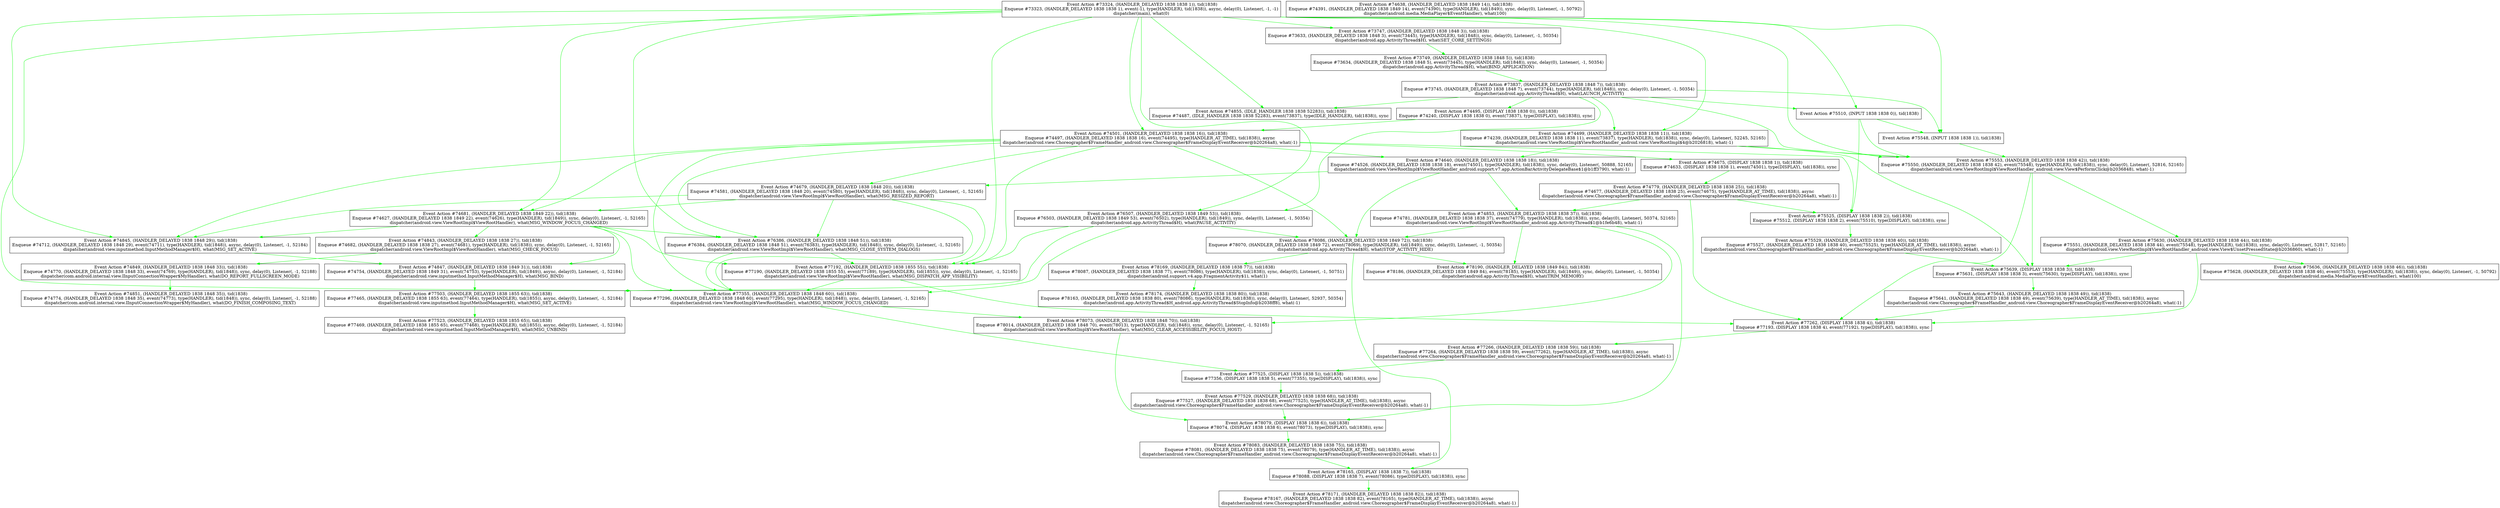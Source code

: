 digraph G {

s73324 [shape=polygon,sides=4,label=" Event Action #73324, (HANDLER_DELAYED 1838 1838 1)), tid(1838)\nEnqueue #73323, (HANDLER_DELAYED 1838 1838 1), event(-1), type(HANDLER), tid(1838)), async, delay(0), Listener(, -1, -1)\ndispatcher(main), what(0)"];
s73747 [shape=polygon,sides=4,label=" Event Action #73747, (HANDLER_DELAYED 1838 1848 3)), tid(1838)\nEnqueue #73633, (HANDLER_DELAYED 1838 1848 3), event(73445), type(HANDLER), tid(1848)), sync, delay(0), Listener(, -1, 50354)\ndispatcher(android.app.ActivityThread$H), what(SET_CORE_SETTINGS)"];
s73749 [shape=polygon,sides=4,label=" Event Action #73749, (HANDLER_DELAYED 1838 1848 5)), tid(1838)\nEnqueue #73634, (HANDLER_DELAYED 1838 1848 5), event(73445), type(HANDLER), tid(1848)), sync, delay(0), Listener(, -1, 50354)\ndispatcher(android.app.ActivityThread$H), what(BIND_APPLICATION)"];
s73837 [shape=polygon,sides=4,label=" Event Action #73837, (HANDLER_DELAYED 1838 1848 7)), tid(1838)\nEnqueue #73745, (HANDLER_DELAYED 1838 1848 7), event(73744), type(HANDLER), tid(1848)), sync, delay(0), Listener(, -1, 50354)\ndispatcher(android.app.ActivityThread$H), what(LAUNCH_ACTIVITY)"];
s74495 [shape=polygon,sides=4,label=" Event Action #74495, (DISPLAY 1838 1838 0)), tid(1838)\nEnqueue #74240, (DISPLAY 1838 1838 0), event(73837), type(DISPLAY), tid(1838)), sync"];
s74499 [shape=polygon,sides=4,label=" Event Action #74499, (HANDLER_DELAYED 1838 1838 11)), tid(1838)\nEnqueue #74239, (HANDLER_DELAYED 1838 1838 11), event(73837), type(HANDLER), tid(1838)), sync, delay(0), Listener(, 52245, 52165)\ndispatcher(android.view.ViewRootImpl$ViewRootHandler_android.view.ViewRootImpl$4@b2026818), what(-1)"];
s74501 [shape=polygon,sides=4,label=" Event Action #74501, (HANDLER_DELAYED 1838 1838 16)), tid(1838)\nEnqueue #74497, (HANDLER_DELAYED 1838 1838 16), event(74495), type(HANDLER_AT_TIME), tid(1838)), async\ndispatcher(android.view.Choreographer$FrameHandler_android.view.Choreographer$FrameDisplayEventReceiver@b20264a8), what(-1)"];
s74638 [shape=polygon,sides=4,label=" Event Action #74638, (HANDLER_DELAYED 1838 1849 14)), tid(1838)\nEnqueue #74391, (HANDLER_DELAYED 1838 1849 14), event(74390), type(HANDLER), tid(1849)), sync, delay(0), Listener(, -1, 50792)\ndispatcher(android.media.MediaPlayer$EventHandler), what(100)"];
s74640 [shape=polygon,sides=4,label=" Event Action #74640, (HANDLER_DELAYED 1838 1838 18)), tid(1838)\nEnqueue #74526, (HANDLER_DELAYED 1838 1838 18), event(74501), type(HANDLER), tid(1838)), sync, delay(0), Listener(, 50888, 52165)\ndispatcher(android.view.ViewRootImpl$ViewRootHandler_android.support.v7.app.ActionBarActivityDelegateBase$1@b1ff3790), what(-1)"];
s74675 [shape=polygon,sides=4,label=" Event Action #74675, (DISPLAY 1838 1838 1)), tid(1838)\nEnqueue #74633, (DISPLAY 1838 1838 1), event(74501), type(DISPLAY), tid(1838)), sync"];
s74679 [shape=polygon,sides=4,label=" Event Action #74679, (HANDLER_DELAYED 1838 1848 20)), tid(1838)\nEnqueue #74581, (HANDLER_DELAYED 1838 1848 20), event(74580), type(HANDLER), tid(1848)), sync, delay(0), Listener(, -1, 52165)\ndispatcher(android.view.ViewRootImpl$ViewRootHandler), what(MSG_RESIZED_REPORT)"];
s74681 [shape=polygon,sides=4,label=" Event Action #74681, (HANDLER_DELAYED 1838 1849 22)), tid(1838)\nEnqueue #74627, (HANDLER_DELAYED 1838 1849 22), event(74626), type(HANDLER), tid(1849)), sync, delay(0), Listener(, -1, 52165)\ndispatcher(android.view.ViewRootImpl$ViewRootHandler), what(MSG_WINDOW_FOCUS_CHANGED)"];
s74779 [shape=polygon,sides=4,label=" Event Action #74779, (HANDLER_DELAYED 1838 1838 25)), tid(1838)\nEnqueue #74677, (HANDLER_DELAYED 1838 1838 25), event(74675), type(HANDLER_AT_TIME), tid(1838)), async\ndispatcher(android.view.Choreographer$FrameHandler_android.view.Choreographer$FrameDisplayEventReceiver@b20264a8), what(-1)"];
s74843 [shape=polygon,sides=4,label=" Event Action #74843, (HANDLER_DELAYED 1838 1838 27)), tid(1838)\nEnqueue #74682, (HANDLER_DELAYED 1838 1838 27), event(74681), type(HANDLER), tid(1838)), sync, delay(0), Listener(, -1, 52165)\ndispatcher(android.view.ViewRootImpl$ViewRootHandler), what(MSG_CHECK_FOCUS)"];
s74845 [shape=polygon,sides=4,label=" Event Action #74845, (HANDLER_DELAYED 1838 1848 29)), tid(1838)\nEnqueue #74712, (HANDLER_DELAYED 1838 1848 29), event(74711), type(HANDLER), tid(1848)), async, delay(0), Listener(, -1, 52184)\ndispatcher(android.view.inputmethod.InputMethodManager$H), what(MSG_SET_ACTIVE)"];
s74847 [shape=polygon,sides=4,label=" Event Action #74847, (HANDLER_DELAYED 1838 1849 31)), tid(1838)\nEnqueue #74754, (HANDLER_DELAYED 1838 1849 31), event(74753), type(HANDLER), tid(1849)), async, delay(0), Listener(, -1, 52184)\ndispatcher(android.view.inputmethod.InputMethodManager$H), what(MSG_BIND)"];
s74849 [shape=polygon,sides=4,label=" Event Action #74849, (HANDLER_DELAYED 1838 1848 33)), tid(1838)\nEnqueue #74770, (HANDLER_DELAYED 1838 1848 33), event(74769), type(HANDLER), tid(1848)), sync, delay(0), Listener(, -1, 52188)\ndispatcher(com.android.internal.view.IInputConnectionWrapper$MyHandler), what(DO_REPORT_FULLSCREEN_MODE)"];
s74851 [shape=polygon,sides=4,label=" Event Action #74851, (HANDLER_DELAYED 1838 1848 35)), tid(1838)\nEnqueue #74774, (HANDLER_DELAYED 1838 1848 35), event(74773), type(HANDLER), tid(1848)), sync, delay(0), Listener(, -1, 52188)\ndispatcher(com.android.internal.view.IInputConnectionWrapper$MyHandler), what(DO_FINISH_COMPOSING_TEXT)"];
s74853 [shape=polygon,sides=4,label=" Event Action #74853, (HANDLER_DELAYED 1838 1838 37)), tid(1838)\nEnqueue #74781, (HANDLER_DELAYED 1838 1838 37), event(74779), type(HANDLER), tid(1838)), sync, delay(0), Listener(, 50374, 52165)\ndispatcher(android.view.ViewRootImpl$ViewRootHandler_android.app.ActivityThread$1@b1fe6b48), what(-1)"];
s74855 [shape=polygon,sides=4,label=" Event Action #74855, (IDLE_HANDLER 1838 1838 52283)), tid(1838)\nEnqueue #74487, (IDLE_HANDLER 1838 1838 52283), event(73837), type(IDLE_HANDLER), tid(1838)), sync"];
s75510 [shape=polygon,sides=4,label=" Event Action #75510, (INPUT 1838 1838 0)), tid(1838)"];
s75525 [shape=polygon,sides=4,label=" Event Action #75525, (DISPLAY 1838 1838 2)), tid(1838)\nEnqueue #75512, (DISPLAY 1838 1838 2), event(75510), type(DISPLAY), tid(1838)), sync"];
s75529 [shape=polygon,sides=4,label=" Event Action #75529, (HANDLER_DELAYED 1838 1838 40)), tid(1838)\nEnqueue #75527, (HANDLER_DELAYED 1838 1838 40), event(75525), type(HANDLER_AT_TIME), tid(1838)), async\ndispatcher(android.view.Choreographer$FrameHandler_android.view.Choreographer$FrameDisplayEventReceiver@b20264a8), what(-1)"];
s75548 [shape=polygon,sides=4,label=" Event Action #75548, (INPUT 1838 1838 1)), tid(1838)"];
s75553 [shape=polygon,sides=4,label=" Event Action #75553, (HANDLER_DELAYED 1838 1838 42)), tid(1838)\nEnqueue #75550, (HANDLER_DELAYED 1838 1838 42), event(75548), type(HANDLER), tid(1838)), sync, delay(0), Listener(, 52816, 52165)\ndispatcher(android.view.ViewRootImpl$ViewRootHandler_android.view.View$PerformClick@b2036848), what(-1)"];
s75630 [shape=polygon,sides=4,label=" Event Action #75630, (HANDLER_DELAYED 1838 1838 44)), tid(1838)\nEnqueue #75551, (HANDLER_DELAYED 1838 1838 44), event(75548), type(HANDLER), tid(1838)), sync, delay(0), Listener(, 52817, 52165)\ndispatcher(android.view.ViewRootImpl$ViewRootHandler_android.view.View$UnsetPressedState@b2036860), what(-1)"];
s75636 [shape=polygon,sides=4,label=" Event Action #75636, (HANDLER_DELAYED 1838 1838 46)), tid(1838)\nEnqueue #75628, (HANDLER_DELAYED 1838 1838 46), event(75553), type(HANDLER), tid(1838)), sync, delay(0), Listener(, -1, 50792)\ndispatcher(android.media.MediaPlayer$EventHandler), what(100)"];
s75639 [shape=polygon,sides=4,label=" Event Action #75639, (DISPLAY 1838 1838 3)), tid(1838)\nEnqueue #75631, (DISPLAY 1838 1838 3), event(75630), type(DISPLAY), tid(1838)), sync"];
s75643 [shape=polygon,sides=4,label=" Event Action #75643, (HANDLER_DELAYED 1838 1838 49)), tid(1838)\nEnqueue #75641, (HANDLER_DELAYED 1838 1838 49), event(75639), type(HANDLER_AT_TIME), tid(1838)), async\ndispatcher(android.view.Choreographer$FrameHandler_android.view.Choreographer$FrameDisplayEventReceiver@b20264a8), what(-1)"];
s76386 [shape=polygon,sides=4,label=" Event Action #76386, (HANDLER_DELAYED 1838 1848 51)), tid(1838)\nEnqueue #76384, (HANDLER_DELAYED 1838 1848 51), event(76383), type(HANDLER), tid(1848)), sync, delay(0), Listener(, -1, 52165)\ndispatcher(android.view.ViewRootImpl$ViewRootHandler), what(MSG_CLOSE_SYSTEM_DIALOGS)"];
s76507 [shape=polygon,sides=4,label=" Event Action #76507, (HANDLER_DELAYED 1838 1849 53)), tid(1838)\nEnqueue #76503, (HANDLER_DELAYED 1838 1849 53), event(76502), type(HANDLER), tid(1849)), sync, delay(0), Listener(, -1, 50354)\ndispatcher(android.app.ActivityThread$H), what(PAUSE_ACTIVITY)"];
s77192 [shape=polygon,sides=4,label=" Event Action #77192, (HANDLER_DELAYED 1838 1855 55)), tid(1838)\nEnqueue #77190, (HANDLER_DELAYED 1838 1855 55), event(77189), type(HANDLER), tid(1855)), sync, delay(0), Listener(, -1, 52165)\ndispatcher(android.view.ViewRootImpl$ViewRootHandler), what(MSG_DISPATCH_APP_VISIBILITY)"];
s77262 [shape=polygon,sides=4,label=" Event Action #77262, (DISPLAY 1838 1838 4)), tid(1838)\nEnqueue #77193, (DISPLAY 1838 1838 4), event(77192), type(DISPLAY), tid(1838)), sync"];
s77266 [shape=polygon,sides=4,label=" Event Action #77266, (HANDLER_DELAYED 1838 1838 59)), tid(1838)\nEnqueue #77264, (HANDLER_DELAYED 1838 1838 59), event(77262), type(HANDLER_AT_TIME), tid(1838)), async\ndispatcher(android.view.Choreographer$FrameHandler_android.view.Choreographer$FrameDisplayEventReceiver@b20264a8), what(-1)"];
s77355 [shape=polygon,sides=4,label=" Event Action #77355, (HANDLER_DELAYED 1838 1848 60)), tid(1838)\nEnqueue #77296, (HANDLER_DELAYED 1838 1848 60), event(77295), type(HANDLER), tid(1848)), sync, delay(0), Listener(, -1, 52165)\ndispatcher(android.view.ViewRootImpl$ViewRootHandler), what(MSG_WINDOW_FOCUS_CHANGED)"];
s77503 [shape=polygon,sides=4,label=" Event Action #77503, (HANDLER_DELAYED 1838 1855 63)), tid(1838)\nEnqueue #77465, (HANDLER_DELAYED 1838 1855 63), event(77464), type(HANDLER), tid(1855)), async, delay(0), Listener(, -1, 52184)\ndispatcher(android.view.inputmethod.InputMethodManager$H), what(MSG_SET_ACTIVE)"];
s77523 [shape=polygon,sides=4,label=" Event Action #77523, (HANDLER_DELAYED 1838 1855 65)), tid(1838)\nEnqueue #77469, (HANDLER_DELAYED 1838 1855 65), event(77468), type(HANDLER), tid(1855)), async, delay(0), Listener(, -1, 52184)\ndispatcher(android.view.inputmethod.InputMethodManager$H), what(MSG_UNBIND)"];
s77525 [shape=polygon,sides=4,label=" Event Action #77525, (DISPLAY 1838 1838 5)), tid(1838)\nEnqueue #77356, (DISPLAY 1838 1838 5), event(77355), type(DISPLAY), tid(1838)), sync"];
s77529 [shape=polygon,sides=4,label=" Event Action #77529, (HANDLER_DELAYED 1838 1838 68)), tid(1838)\nEnqueue #77527, (HANDLER_DELAYED 1838 1838 68), event(77525), type(HANDLER_AT_TIME), tid(1838)), async\ndispatcher(android.view.Choreographer$FrameHandler_android.view.Choreographer$FrameDisplayEventReceiver@b20264a8), what(-1)"];
s78073 [shape=polygon,sides=4,label=" Event Action #78073, (HANDLER_DELAYED 1838 1848 70)), tid(1838)\nEnqueue #78014, (HANDLER_DELAYED 1838 1848 70), event(78013), type(HANDLER), tid(1848)), sync, delay(0), Listener(, -1, 52165)\ndispatcher(android.view.ViewRootImpl$ViewRootHandler), what(MSG_CLEAR_ACCESSIBILITY_FOCUS_HOST)"];
s78079 [shape=polygon,sides=4,label=" Event Action #78079, (DISPLAY 1838 1838 6)), tid(1838)\nEnqueue #78074, (DISPLAY 1838 1838 6), event(78073), type(DISPLAY), tid(1838)), sync"];
s78083 [shape=polygon,sides=4,label=" Event Action #78083, (HANDLER_DELAYED 1838 1838 75)), tid(1838)\nEnqueue #78081, (HANDLER_DELAYED 1838 1838 75), event(78079), type(HANDLER_AT_TIME), tid(1838)), async\ndispatcher(android.view.Choreographer$FrameHandler_android.view.Choreographer$FrameDisplayEventReceiver@b20264a8), what(-1)"];
s78086 [shape=polygon,sides=4,label=" Event Action #78086, (HANDLER_DELAYED 1838 1849 72)), tid(1838)\nEnqueue #78070, (HANDLER_DELAYED 1838 1849 72), event(78069), type(HANDLER), tid(1849)), sync, delay(0), Listener(, -1, 50354)\ndispatcher(android.app.ActivityThread$H), what(STOP_ACTIVITY_HIDE)"];
s78165 [shape=polygon,sides=4,label=" Event Action #78165, (DISPLAY 1838 1838 7)), tid(1838)\nEnqueue #78088, (DISPLAY 1838 1838 7), event(78086), type(DISPLAY), tid(1838)), sync"];
s78169 [shape=polygon,sides=4,label=" Event Action #78169, (HANDLER_DELAYED 1838 1838 77)), tid(1838)\nEnqueue #78087, (HANDLER_DELAYED 1838 1838 77), event(78086), type(HANDLER), tid(1838)), sync, delay(0), Listener(, -1, 50751)\ndispatcher(android.support.v4.app.FragmentActivity$1), what(1)"];
s78171 [shape=polygon,sides=4,label=" Event Action #78171, (HANDLER_DELAYED 1838 1838 82)), tid(1838)\nEnqueue #78167, (HANDLER_DELAYED 1838 1838 82), event(78165), type(HANDLER_AT_TIME), tid(1838)), async\ndispatcher(android.view.Choreographer$FrameHandler_android.view.Choreographer$FrameDisplayEventReceiver@b20264a8), what(-1)"];
s78174 [shape=polygon,sides=4,label=" Event Action #78174, (HANDLER_DELAYED 1838 1838 80)), tid(1838)\nEnqueue #78163, (HANDLER_DELAYED 1838 1838 80), event(78086), type(HANDLER), tid(1838)), sync, delay(0), Listener(, 52937, 50354)\ndispatcher(android.app.ActivityThread$H_android.app.ActivityThread$StopInfo@b2038ff8), what(-1)"];
s78190 [shape=polygon,sides=4,label=" Event Action #78190, (HANDLER_DELAYED 1838 1849 84)), tid(1838)\nEnqueue #78186, (HANDLER_DELAYED 1838 1849 84), event(78185), type(HANDLER), tid(1849)), sync, delay(0), Listener(, -1, 50354)\ndispatcher(android.app.ActivityThread$H), what(TRIM_MEMORY)"];
s73324 -> s73747 [color=green];
s73747 -> s73749 [color=green];
s73749 -> s73837 [color=green];
s73837 -> s74495 [color=green];
s73324 -> s74499 [color=green];
s73837 -> s74499 [color=green];
s73324 -> s74501 [color=green];
s74495 -> s74501 [color=green];
s74499 -> s74640 [color=green];
s74501 -> s74640 [color=green];
s74501 -> s74675 [color=green];
s74501 -> s74679 [color=green];
s74640 -> s74679 [color=green];
s73324 -> s74681 [color=green];
s74501 -> s74681 [color=green];
s74679 -> s74681 [color=green];
s74675 -> s74779 [color=green];
s74681 -> s74843 [color=green];
s73324 -> s74845 [color=green];
s74501 -> s74845 [color=green];
s74679 -> s74845 [color=green];
s74681 -> s74845 [color=green];
s74681 -> s74847 [color=green];
s74845 -> s74847 [color=green];
s74843 -> s74849 [color=green];
s74849 -> s74851 [color=green];
s74640 -> s74853 [color=green];
s74779 -> s74853 [color=green];
s73324 -> s74855 [color=green];
s73837 -> s74855 [color=green];
s73324 -> s75510 [color=green];
s73837 -> s75510 [color=green];
s74501 -> s75525 [color=green];
s74779 -> s75525 [color=green];
s75510 -> s75525 [color=green];
s75525 -> s75529 [color=green];
s73324 -> s75548 [color=green];
s73837 -> s75548 [color=green];
s75510 -> s75548 [color=green];
s73324 -> s75553 [color=green];
s73837 -> s75553 [color=green];
s74499 -> s75553 [color=green];
s75510 -> s75553 [color=green];
s75548 -> s75553 [color=green];
s75553 -> s75630 [color=green];
s75630 -> s75636 [color=green];
s74499 -> s75639 [color=green];
s75529 -> s75639 [color=green];
s75553 -> s75639 [color=green];
s75630 -> s75639 [color=green];
s75639 -> s75643 [color=green];
s73324 -> s76386 [color=green];
s74501 -> s76386 [color=green];
s74679 -> s76386 [color=green];
s74681 -> s76386 [color=green];
s73324 -> s76507 [color=green];
s73837 -> s76507 [color=green];
s73324 -> s77192 [color=green];
s74501 -> s77192 [color=green];
s74679 -> s77192 [color=green];
s74681 -> s77192 [color=green];
s76386 -> s77192 [color=green];
s76507 -> s77192 [color=green];
s74779 -> s77262 [color=green];
s75553 -> s77262 [color=green];
s75630 -> s77262 [color=green];
s75643 -> s77262 [color=green];
s77192 -> s77262 [color=green];
s77262 -> s77266 [color=green];
s73324 -> s77355 [color=green];
s74501 -> s77355 [color=green];
s74679 -> s77355 [color=green];
s74681 -> s77355 [color=green];
s76386 -> s77355 [color=green];
s76507 -> s77355 [color=green];
s77192 -> s77355 [color=green];
s74847 -> s77503 [color=green];
s76507 -> s77503 [color=green];
s77503 -> s77523 [color=green];
s77266 -> s77525 [color=green];
s77355 -> s77525 [color=green];
s77525 -> s77529 [color=green];
s74853 -> s78073 [color=green];
s77355 -> s78073 [color=green];
s74853 -> s78079 [color=green];
s77529 -> s78079 [color=green];
s78073 -> s78079 [color=green];
s78079 -> s78083 [color=green];
s74501 -> s78086 [color=green];
s74640 -> s78086 [color=green];
s74853 -> s78086 [color=green];
s76507 -> s78086 [color=green];
s78083 -> s78165 [color=green];
s78086 -> s78165 [color=green];
s78086 -> s78169 [color=green];
s78165 -> s78171 [color=green];
s78169 -> s78174 [color=green];
s74853 -> s78190 [color=green];
s78086 -> s78190 [color=green];
}
